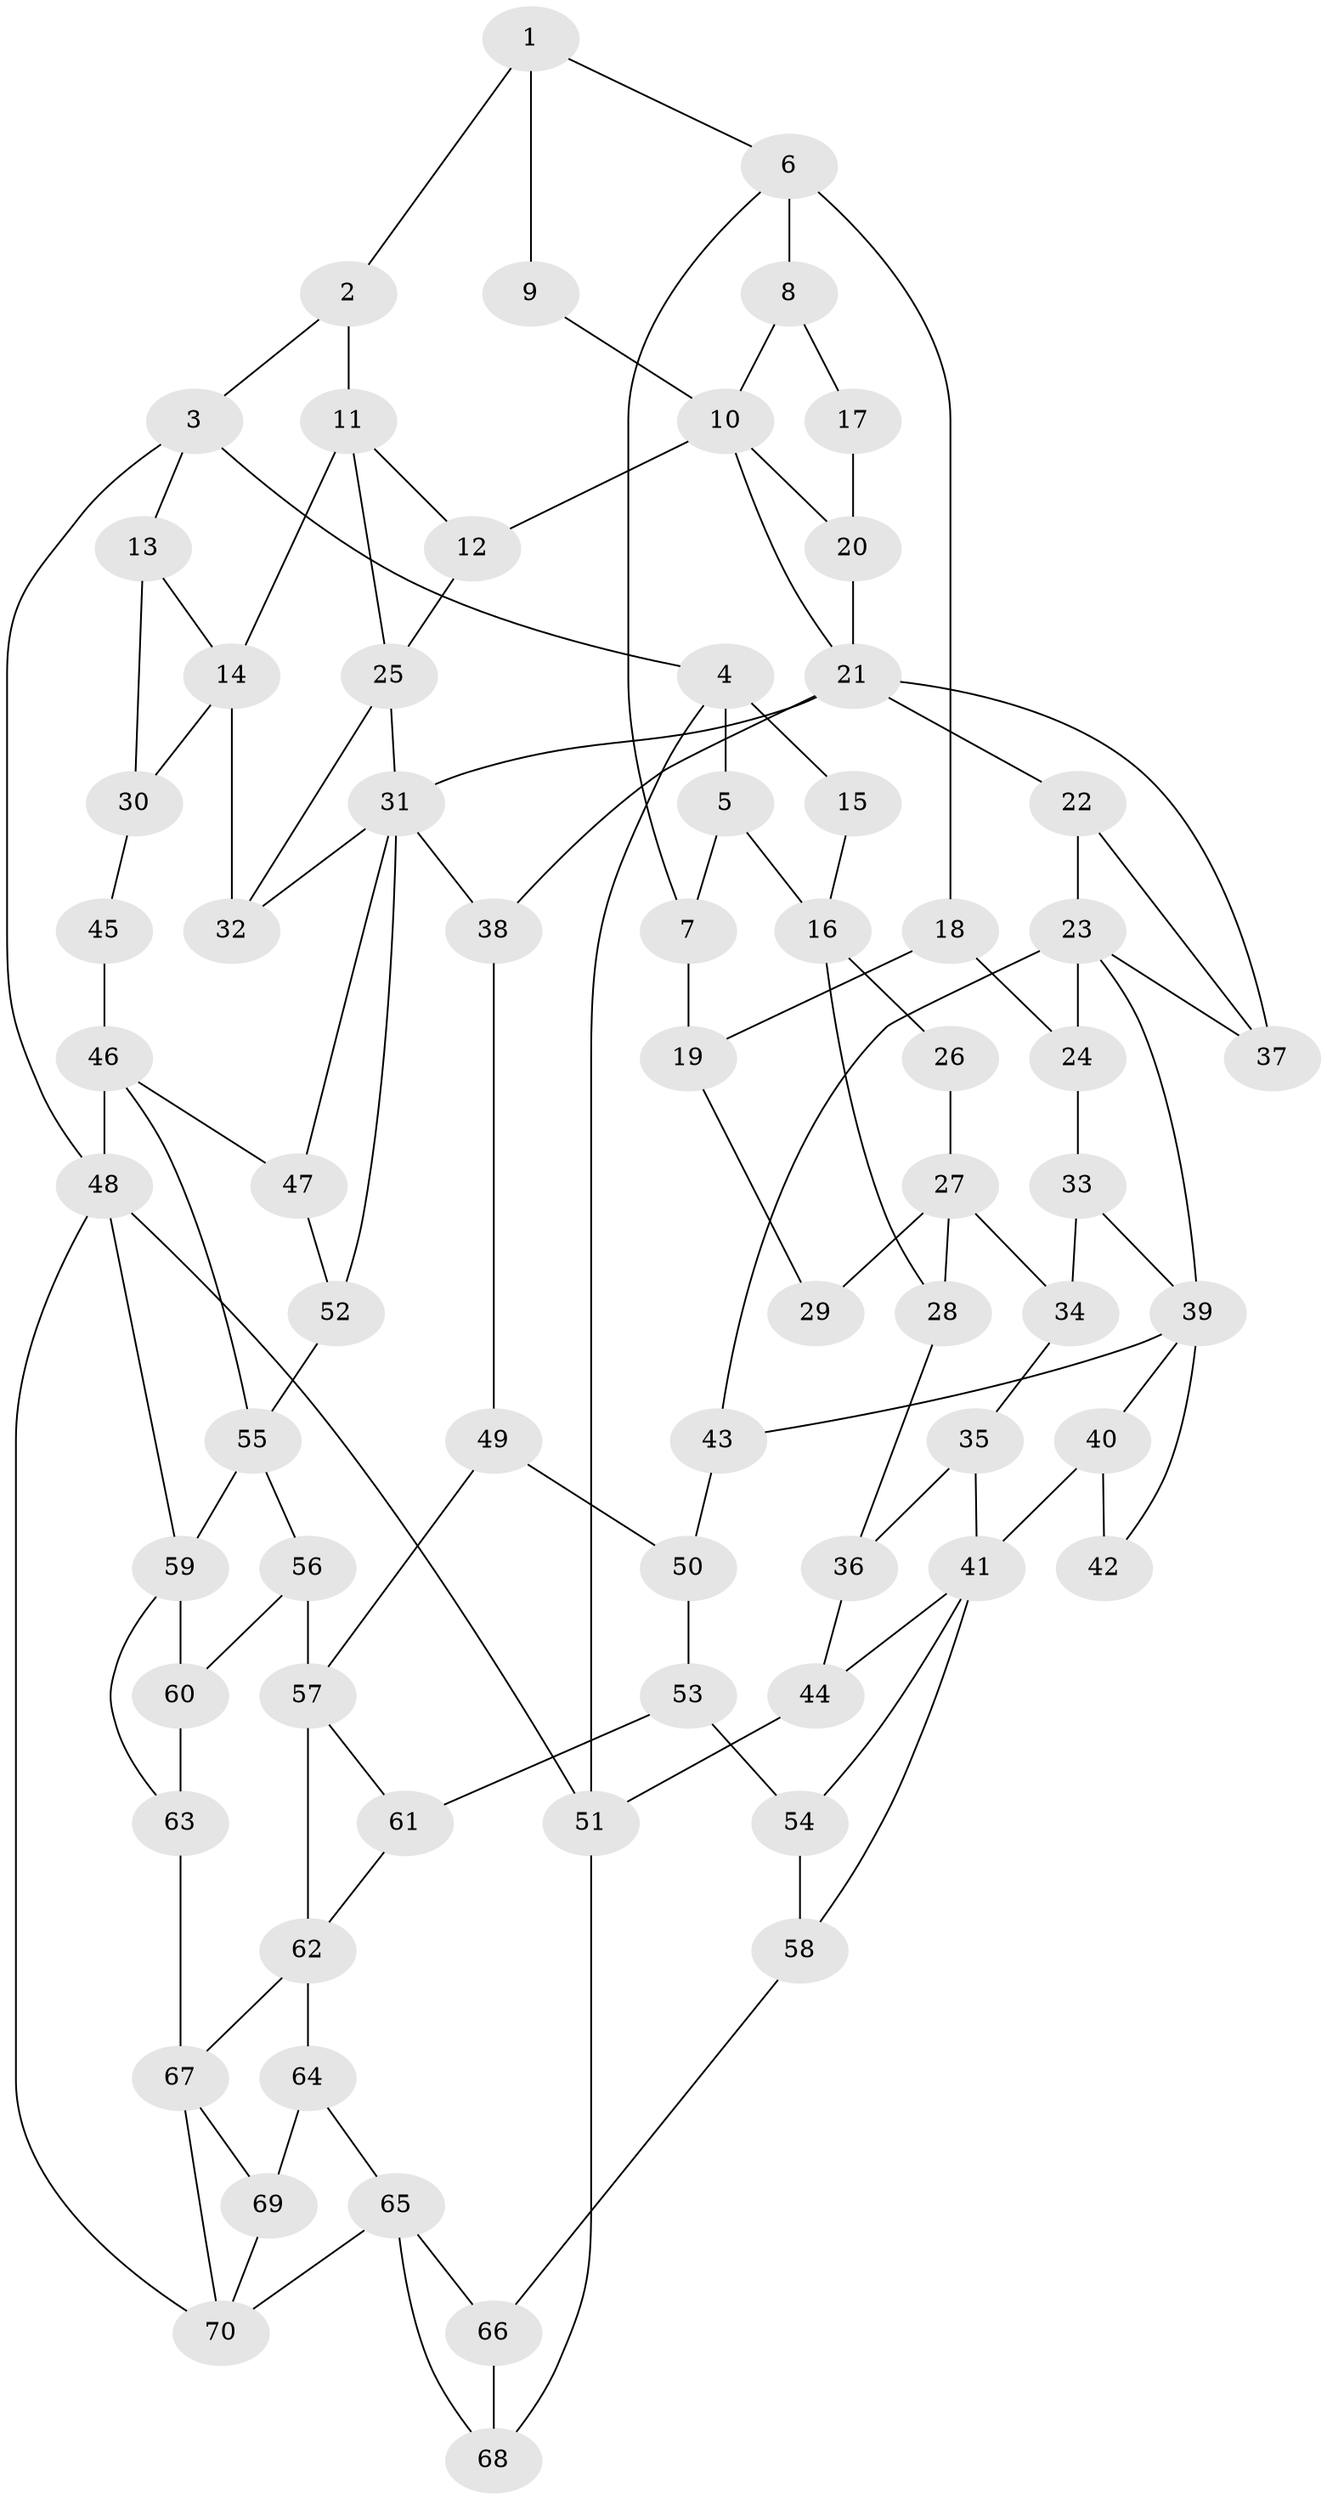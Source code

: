 // original degree distribution, {4: 0.23741007194244604, 5: 0.5323741007194245, 6: 0.2158273381294964, 3: 0.014388489208633094}
// Generated by graph-tools (version 1.1) at 2025/38/03/09/25 02:38:38]
// undirected, 70 vertices, 118 edges
graph export_dot {
graph [start="1"]
  node [color=gray90,style=filled];
  1;
  2;
  3;
  4;
  5;
  6;
  7;
  8;
  9;
  10;
  11;
  12;
  13;
  14;
  15;
  16;
  17;
  18;
  19;
  20;
  21;
  22;
  23;
  24;
  25;
  26;
  27;
  28;
  29;
  30;
  31;
  32;
  33;
  34;
  35;
  36;
  37;
  38;
  39;
  40;
  41;
  42;
  43;
  44;
  45;
  46;
  47;
  48;
  49;
  50;
  51;
  52;
  53;
  54;
  55;
  56;
  57;
  58;
  59;
  60;
  61;
  62;
  63;
  64;
  65;
  66;
  67;
  68;
  69;
  70;
  1 -- 2 [weight=1.0];
  1 -- 6 [weight=1.0];
  1 -- 9 [weight=1.0];
  2 -- 3 [weight=1.0];
  2 -- 11 [weight=2.0];
  3 -- 4 [weight=1.0];
  3 -- 13 [weight=1.0];
  3 -- 48 [weight=1.0];
  4 -- 5 [weight=1.0];
  4 -- 15 [weight=1.0];
  4 -- 51 [weight=1.0];
  5 -- 7 [weight=1.0];
  5 -- 16 [weight=1.0];
  6 -- 7 [weight=1.0];
  6 -- 8 [weight=2.0];
  6 -- 18 [weight=1.0];
  7 -- 19 [weight=1.0];
  8 -- 10 [weight=1.0];
  8 -- 17 [weight=2.0];
  9 -- 10 [weight=2.0];
  10 -- 12 [weight=1.0];
  10 -- 20 [weight=1.0];
  10 -- 21 [weight=1.0];
  11 -- 12 [weight=1.0];
  11 -- 14 [weight=2.0];
  11 -- 25 [weight=1.0];
  12 -- 25 [weight=1.0];
  13 -- 14 [weight=1.0];
  13 -- 30 [weight=1.0];
  14 -- 30 [weight=1.0];
  14 -- 32 [weight=2.0];
  15 -- 16 [weight=3.0];
  16 -- 26 [weight=1.0];
  16 -- 28 [weight=1.0];
  17 -- 20 [weight=1.0];
  18 -- 19 [weight=1.0];
  18 -- 24 [weight=1.0];
  19 -- 29 [weight=1.0];
  20 -- 21 [weight=1.0];
  21 -- 22 [weight=1.0];
  21 -- 31 [weight=1.0];
  21 -- 37 [weight=1.0];
  21 -- 38 [weight=1.0];
  22 -- 23 [weight=1.0];
  22 -- 37 [weight=1.0];
  23 -- 24 [weight=1.0];
  23 -- 37 [weight=1.0];
  23 -- 39 [weight=1.0];
  23 -- 43 [weight=2.0];
  24 -- 33 [weight=1.0];
  25 -- 31 [weight=1.0];
  25 -- 32 [weight=1.0];
  26 -- 27 [weight=2.0];
  27 -- 28 [weight=1.0];
  27 -- 29 [weight=2.0];
  27 -- 34 [weight=1.0];
  28 -- 36 [weight=1.0];
  30 -- 45 [weight=1.0];
  31 -- 32 [weight=1.0];
  31 -- 38 [weight=1.0];
  31 -- 47 [weight=1.0];
  31 -- 52 [weight=1.0];
  33 -- 34 [weight=1.0];
  33 -- 39 [weight=1.0];
  34 -- 35 [weight=1.0];
  35 -- 36 [weight=1.0];
  35 -- 41 [weight=1.0];
  36 -- 44 [weight=1.0];
  38 -- 49 [weight=1.0];
  39 -- 40 [weight=1.0];
  39 -- 42 [weight=1.0];
  39 -- 43 [weight=1.0];
  40 -- 41 [weight=2.0];
  40 -- 42 [weight=2.0];
  41 -- 44 [weight=1.0];
  41 -- 54 [weight=1.0];
  41 -- 58 [weight=1.0];
  43 -- 50 [weight=1.0];
  44 -- 51 [weight=1.0];
  45 -- 46 [weight=2.0];
  46 -- 47 [weight=1.0];
  46 -- 48 [weight=2.0];
  46 -- 55 [weight=1.0];
  47 -- 52 [weight=1.0];
  48 -- 51 [weight=1.0];
  48 -- 59 [weight=1.0];
  48 -- 70 [weight=1.0];
  49 -- 50 [weight=1.0];
  49 -- 57 [weight=1.0];
  50 -- 53 [weight=1.0];
  51 -- 68 [weight=1.0];
  52 -- 55 [weight=1.0];
  53 -- 54 [weight=1.0];
  53 -- 61 [weight=1.0];
  54 -- 58 [weight=1.0];
  55 -- 56 [weight=1.0];
  55 -- 59 [weight=1.0];
  56 -- 57 [weight=2.0];
  56 -- 60 [weight=2.0];
  57 -- 61 [weight=1.0];
  57 -- 62 [weight=1.0];
  58 -- 66 [weight=1.0];
  59 -- 60 [weight=3.0];
  59 -- 63 [weight=1.0];
  60 -- 63 [weight=1.0];
  61 -- 62 [weight=1.0];
  62 -- 64 [weight=2.0];
  62 -- 67 [weight=1.0];
  63 -- 67 [weight=1.0];
  64 -- 65 [weight=2.0];
  64 -- 69 [weight=2.0];
  65 -- 66 [weight=1.0];
  65 -- 68 [weight=1.0];
  65 -- 70 [weight=1.0];
  66 -- 68 [weight=1.0];
  67 -- 69 [weight=1.0];
  67 -- 70 [weight=1.0];
  69 -- 70 [weight=1.0];
}
